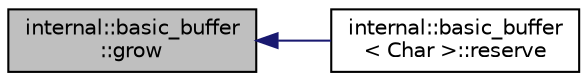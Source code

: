 digraph "internal::basic_buffer::grow"
{
  edge [fontname="Helvetica",fontsize="10",labelfontname="Helvetica",labelfontsize="10"];
  node [fontname="Helvetica",fontsize="10",shape=record];
  rankdir="LR";
  Node1 [label="internal::basic_buffer\l::grow",height=0.2,width=0.4,color="black", fillcolor="grey75", style="filled" fontcolor="black"];
  Node1 -> Node2 [dir="back",color="midnightblue",fontsize="10",style="solid",fontname="Helvetica"];
  Node2 [label="internal::basic_buffer\l\< Char \>::reserve",height=0.2,width=0.4,color="black", fillcolor="white", style="filled",URL="$classinternal_1_1basic__buffer.html#ab4bbc728c01282567eebc165d545772a"];
}
